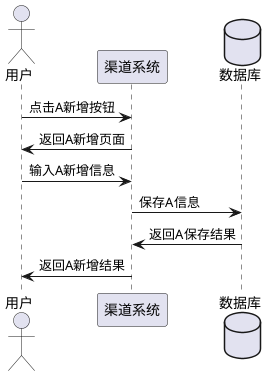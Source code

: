 @startuml
actor 用户
participant 渠道系统
database 数据库

用户->渠道系统:点击A新增按钮
渠道系统->用户:返回A新增页面
用户->渠道系统:输入A新增信息
渠道系统->数据库:保存A信息
数据库->渠道系统:返回A保存结果
渠道系统->用户:返回A新增结果
@enduml